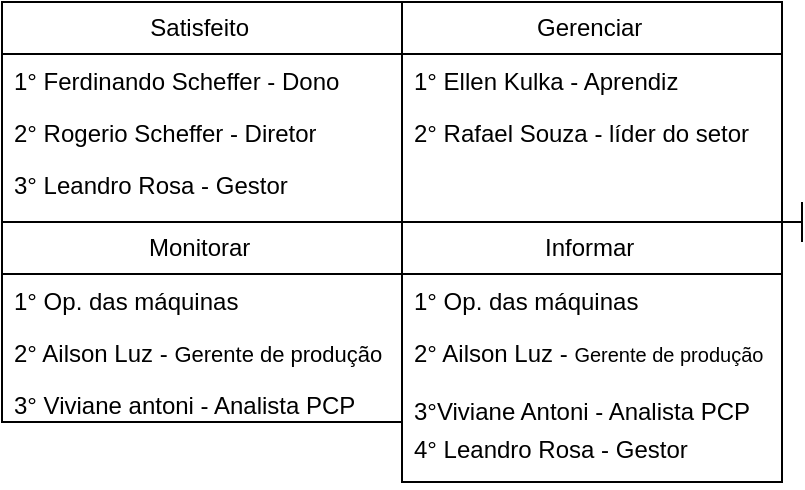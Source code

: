 <mxfile version="23.1.5" type="github">
  <diagram name="Página-1" id="4VICdA9OEUO9jNEx8xjW">
    <mxGraphModel dx="633" dy="345" grid="1" gridSize="10" guides="1" tooltips="1" connect="1" arrows="1" fold="1" page="1" pageScale="1" pageWidth="827" pageHeight="1169" math="0" shadow="0">
      <root>
        <mxCell id="0" />
        <mxCell id="1" parent="0" />
        <mxCell id="TS-iA7SKgb6yTGz_fqgG-49" value="Satisfeito&amp;nbsp;" style="swimlane;fontStyle=0;childLayout=stackLayout;horizontal=1;startSize=26;fillColor=none;horizontalStack=0;resizeParent=1;resizeParentMax=0;resizeLast=0;collapsible=1;marginBottom=0;html=1;" vertex="1" parent="1">
          <mxGeometry x="50" y="30" width="200" height="110" as="geometry">
            <mxRectangle x="50" y="30" width="90" height="30" as="alternateBounds" />
          </mxGeometry>
        </mxCell>
        <mxCell id="TS-iA7SKgb6yTGz_fqgG-50" value="1° Ferdinando Scheffer - Dono" style="text;strokeColor=none;fillColor=none;align=left;verticalAlign=top;spacingLeft=4;spacingRight=4;overflow=hidden;rotatable=0;points=[[0,0.5],[1,0.5]];portConstraint=eastwest;whiteSpace=wrap;html=1;" vertex="1" parent="TS-iA7SKgb6yTGz_fqgG-49">
          <mxGeometry y="26" width="200" height="26" as="geometry" />
        </mxCell>
        <mxCell id="TS-iA7SKgb6yTGz_fqgG-51" value="2° Rogerio Scheffer - Diretor" style="text;strokeColor=none;fillColor=none;align=left;verticalAlign=top;spacingLeft=4;spacingRight=4;overflow=hidden;rotatable=0;points=[[0,0.5],[1,0.5]];portConstraint=eastwest;whiteSpace=wrap;html=1;" vertex="1" parent="TS-iA7SKgb6yTGz_fqgG-49">
          <mxGeometry y="52" width="200" height="26" as="geometry" />
        </mxCell>
        <mxCell id="TS-iA7SKgb6yTGz_fqgG-52" value="3° Leandro Rosa - Gestor&amp;nbsp;&amp;nbsp;" style="text;strokeColor=none;fillColor=none;align=left;verticalAlign=top;spacingLeft=4;spacingRight=4;overflow=hidden;rotatable=0;points=[[0,0.5],[1,0.5]];portConstraint=eastwest;whiteSpace=wrap;html=1;" vertex="1" parent="TS-iA7SKgb6yTGz_fqgG-49">
          <mxGeometry y="78" width="200" height="32" as="geometry" />
        </mxCell>
        <mxCell id="TS-iA7SKgb6yTGz_fqgG-53" value="Gerenciar&amp;nbsp;" style="swimlane;fontStyle=0;childLayout=stackLayout;horizontal=1;startSize=26;fillColor=none;horizontalStack=0;resizeParent=1;resizeParentMax=0;resizeLast=0;collapsible=1;marginBottom=0;html=1;" vertex="1" parent="1">
          <mxGeometry x="250" y="30" width="190" height="110" as="geometry" />
        </mxCell>
        <mxCell id="TS-iA7SKgb6yTGz_fqgG-54" value="1° Ellen Kulka - Aprendiz&amp;nbsp;" style="text;strokeColor=none;fillColor=none;align=left;verticalAlign=top;spacingLeft=4;spacingRight=4;overflow=hidden;rotatable=0;points=[[0,0.5],[1,0.5]];portConstraint=eastwest;whiteSpace=wrap;html=1;" vertex="1" parent="TS-iA7SKgb6yTGz_fqgG-53">
          <mxGeometry y="26" width="190" height="26" as="geometry" />
        </mxCell>
        <mxCell id="TS-iA7SKgb6yTGz_fqgG-55" value="2° Rafael Souza - líder do setor&amp;nbsp;&amp;nbsp;" style="text;strokeColor=none;fillColor=none;align=left;verticalAlign=top;spacingLeft=4;spacingRight=4;overflow=hidden;rotatable=0;points=[[0,0.5],[1,0.5]];portConstraint=eastwest;whiteSpace=wrap;html=1;" vertex="1" parent="TS-iA7SKgb6yTGz_fqgG-53">
          <mxGeometry y="52" width="190" height="58" as="geometry" />
        </mxCell>
        <mxCell id="TS-iA7SKgb6yTGz_fqgG-57" value="Monitorar&amp;nbsp;" style="swimlane;fontStyle=0;childLayout=stackLayout;horizontal=1;startSize=26;fillColor=none;horizontalStack=0;resizeParent=1;resizeParentMax=0;resizeLast=0;collapsible=1;marginBottom=0;html=1;" vertex="1" parent="1">
          <mxGeometry x="50" y="140" width="200" height="100" as="geometry" />
        </mxCell>
        <mxCell id="TS-iA7SKgb6yTGz_fqgG-58" value="1° Op. das máquinas&amp;nbsp;" style="text;strokeColor=none;fillColor=none;align=left;verticalAlign=top;spacingLeft=4;spacingRight=4;overflow=hidden;rotatable=0;points=[[0,0.5],[1,0.5]];portConstraint=eastwest;whiteSpace=wrap;html=1;" vertex="1" parent="TS-iA7SKgb6yTGz_fqgG-57">
          <mxGeometry y="26" width="200" height="26" as="geometry" />
        </mxCell>
        <mxCell id="TS-iA7SKgb6yTGz_fqgG-59" value="2° Ailson Luz - &lt;font style=&quot;font-size: 11px;&quot;&gt;Gerente de produção&amp;nbsp;&lt;/font&gt;" style="text;strokeColor=none;fillColor=none;align=left;verticalAlign=top;spacingLeft=4;spacingRight=4;overflow=hidden;rotatable=0;points=[[0,0.5],[1,0.5]];portConstraint=eastwest;whiteSpace=wrap;html=1;" vertex="1" parent="TS-iA7SKgb6yTGz_fqgG-57">
          <mxGeometry y="52" width="200" height="26" as="geometry" />
        </mxCell>
        <mxCell id="TS-iA7SKgb6yTGz_fqgG-60" value="3° Viviane antoni - Analista PCP" style="text;strokeColor=none;fillColor=none;align=left;verticalAlign=top;spacingLeft=4;spacingRight=4;overflow=hidden;rotatable=0;points=[[0,0.5],[1,0.5]];portConstraint=eastwest;whiteSpace=wrap;html=1;" vertex="1" parent="TS-iA7SKgb6yTGz_fqgG-57">
          <mxGeometry y="78" width="200" height="22" as="geometry" />
        </mxCell>
        <mxCell id="TS-iA7SKgb6yTGz_fqgG-61" value="Informar&amp;nbsp;" style="swimlane;fontStyle=0;childLayout=stackLayout;horizontal=1;startSize=26;fillColor=none;horizontalStack=0;resizeParent=1;resizeParentMax=0;resizeLast=0;collapsible=1;marginBottom=0;html=1;" vertex="1" parent="1">
          <mxGeometry x="250" y="140" width="190" height="130" as="geometry" />
        </mxCell>
        <mxCell id="TS-iA7SKgb6yTGz_fqgG-62" value="1° Op. das máquinas&amp;nbsp;" style="text;strokeColor=none;fillColor=none;align=left;verticalAlign=top;spacingLeft=4;spacingRight=4;overflow=hidden;rotatable=0;points=[[0,0.5],[1,0.5]];portConstraint=eastwest;whiteSpace=wrap;html=1;" vertex="1" parent="TS-iA7SKgb6yTGz_fqgG-61">
          <mxGeometry y="26" width="190" height="26" as="geometry" />
        </mxCell>
        <mxCell id="TS-iA7SKgb6yTGz_fqgG-63" value="2° Ailson Luz - &lt;font style=&quot;font-size: 10px;&quot;&gt;Gerente de produção&lt;/font&gt;&lt;br&gt;&lt;br&gt;3°Viviane Antoni - Analista PCP" style="text;strokeColor=none;fillColor=none;align=left;verticalAlign=top;spacingLeft=4;spacingRight=4;overflow=hidden;rotatable=0;points=[[0,0.5],[1,0.5]];portConstraint=eastwest;whiteSpace=wrap;html=1;" vertex="1" parent="TS-iA7SKgb6yTGz_fqgG-61">
          <mxGeometry y="52" width="190" height="48" as="geometry" />
        </mxCell>
        <mxCell id="TS-iA7SKgb6yTGz_fqgG-64" value="4° Leandro Rosa - Gestor&amp;nbsp;&amp;nbsp;" style="text;strokeColor=none;fillColor=none;align=left;verticalAlign=top;spacingLeft=4;spacingRight=4;overflow=hidden;rotatable=0;points=[[0,0.5],[1,0.5]];portConstraint=eastwest;whiteSpace=wrap;html=1;" vertex="1" parent="TS-iA7SKgb6yTGz_fqgG-61">
          <mxGeometry y="100" width="190" height="30" as="geometry" />
        </mxCell>
        <mxCell id="TS-iA7SKgb6yTGz_fqgG-79" value="" style="shape=crossbar;whiteSpace=wrap;html=1;rounded=1;" vertex="1" parent="1">
          <mxGeometry x="440" y="130" width="10" height="20" as="geometry" />
        </mxCell>
      </root>
    </mxGraphModel>
  </diagram>
</mxfile>
